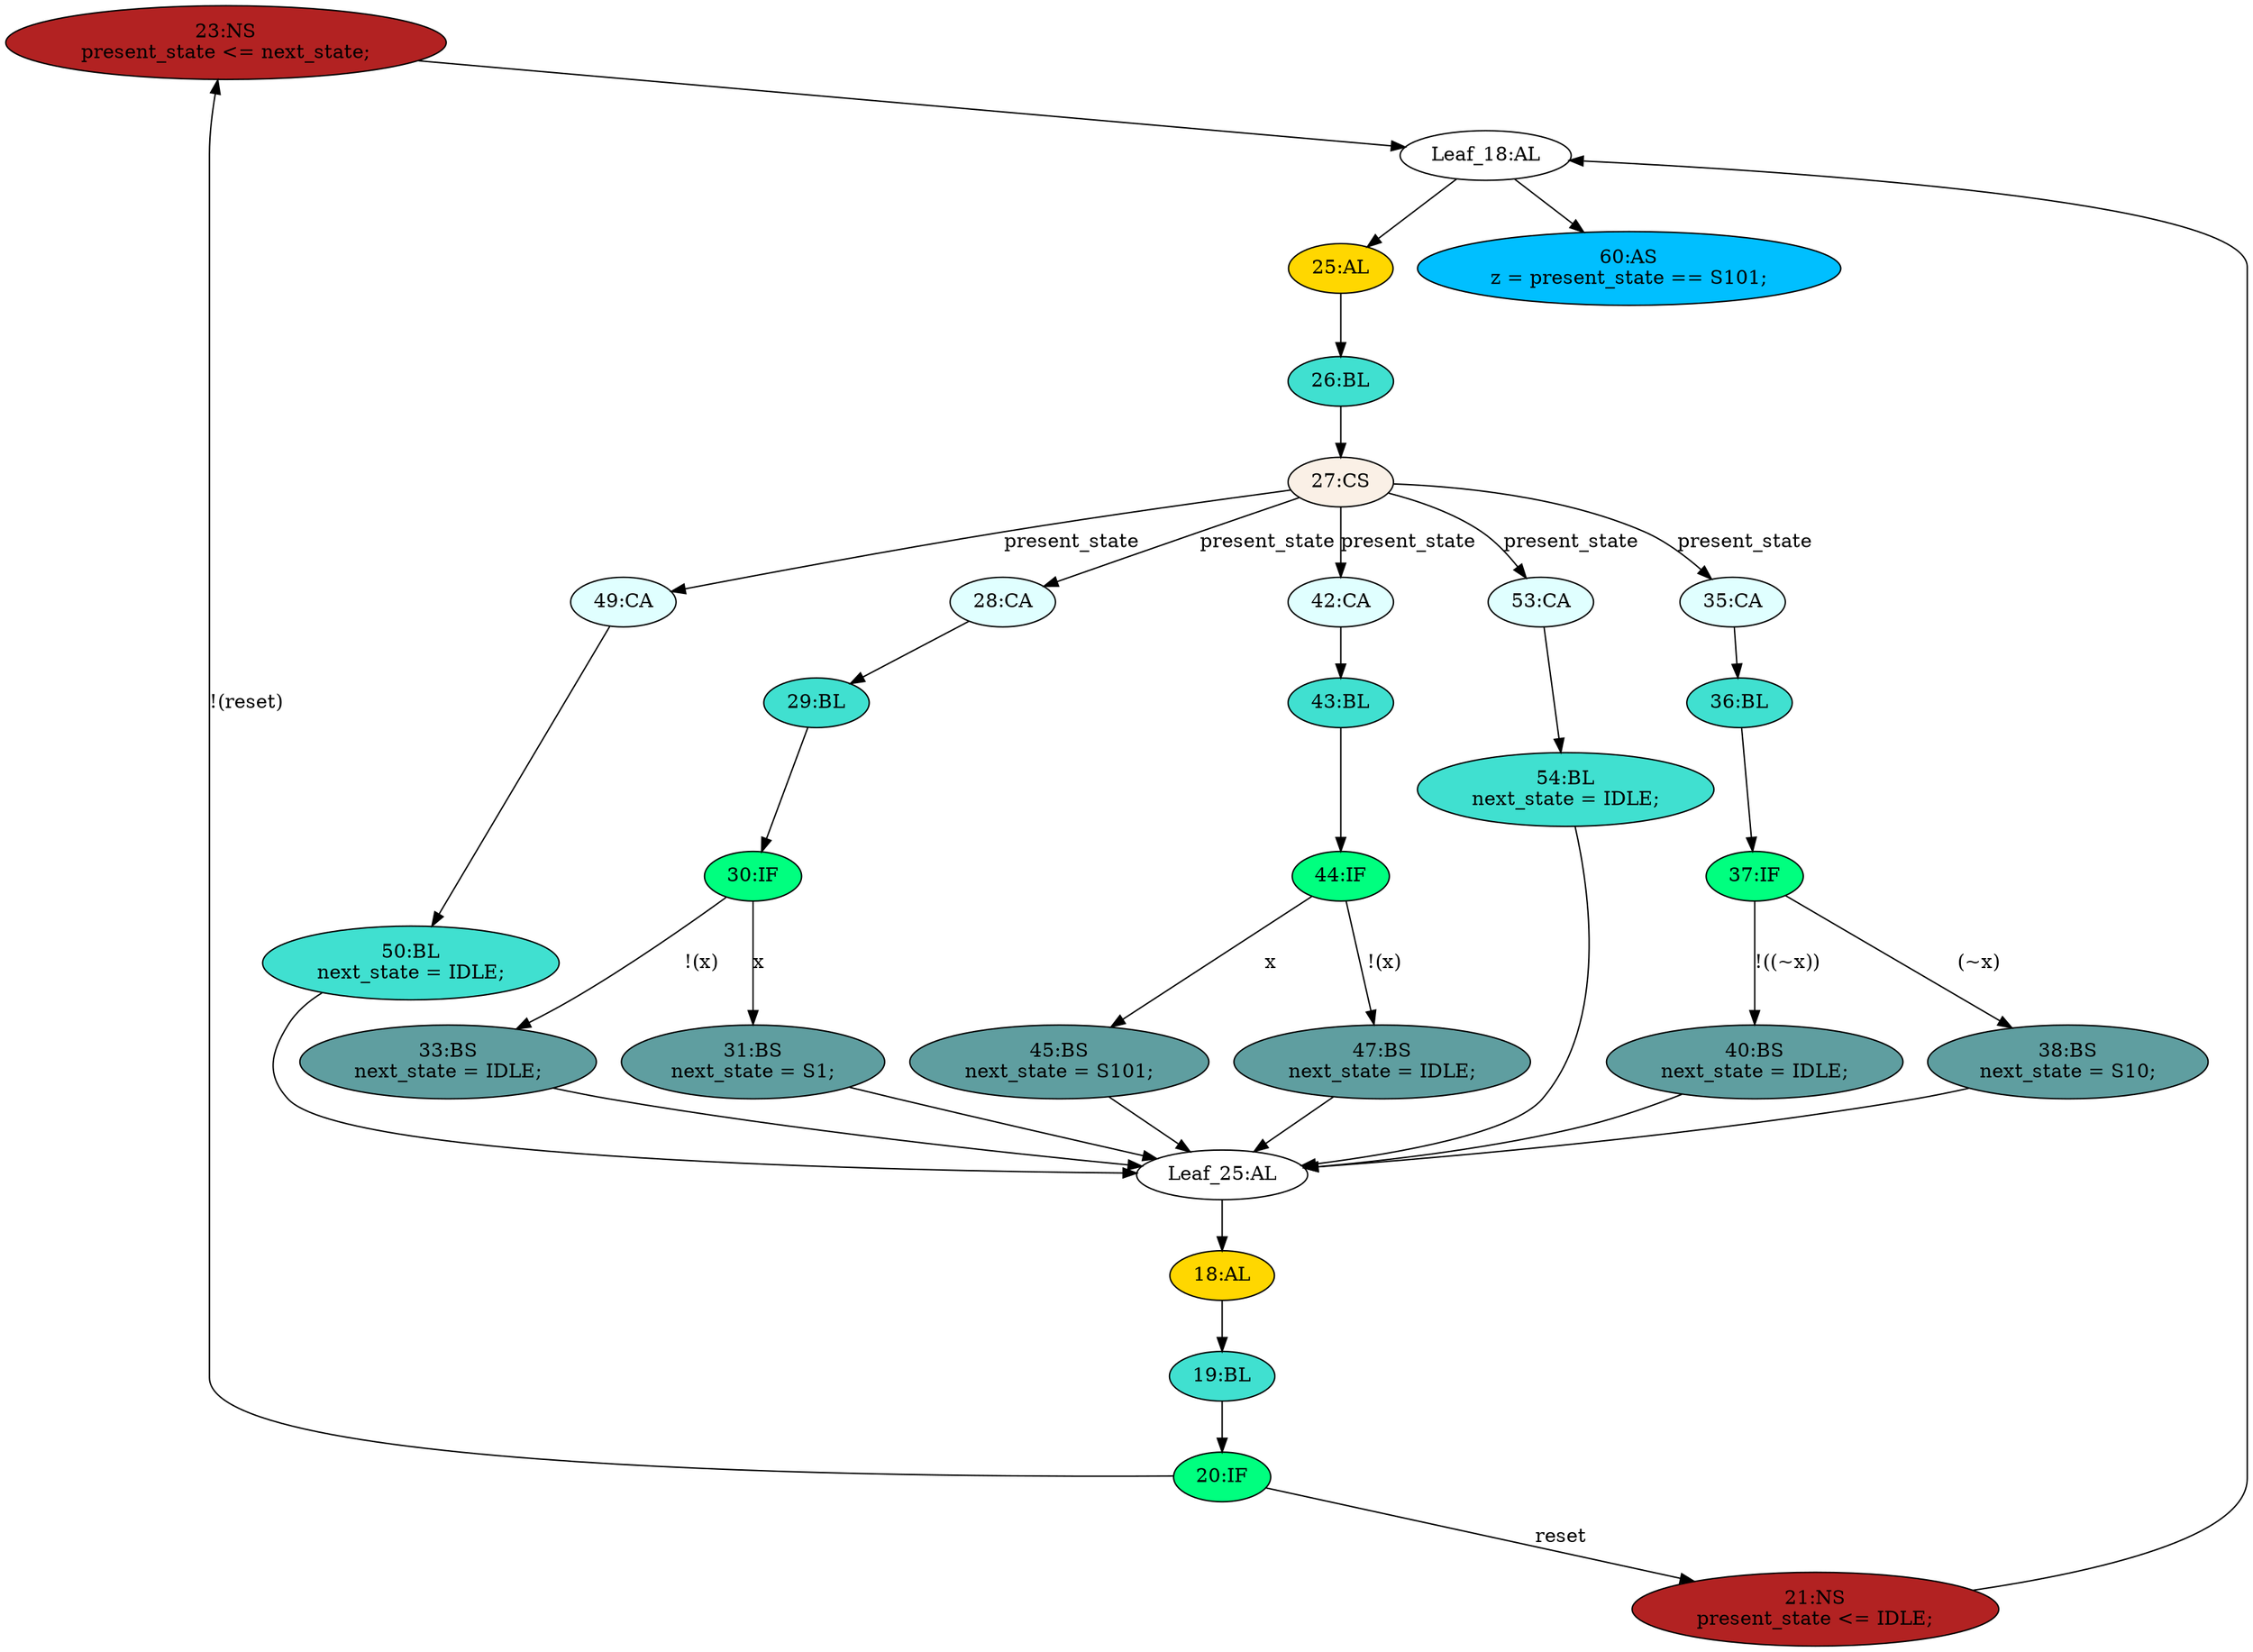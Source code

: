 strict digraph "compose( ,  )" {
	node [label="\N"];
	"23:NS"	[ast="<pyverilog.vparser.ast.NonblockingSubstitution object at 0x7fe5e45b2650>",
		fillcolor=firebrick,
		label="23:NS
present_state <= next_state;",
		statements="[<pyverilog.vparser.ast.NonblockingSubstitution object at 0x7fe5e45b2650>]",
		style=filled,
		typ=NonblockingSubstitution];
	"Leaf_18:AL"	[def_var="['present_state']",
		label="Leaf_18:AL"];
	"23:NS" -> "Leaf_18:AL"	[cond="[]",
		lineno=None];
	"60:AS"	[ast="<pyverilog.vparser.ast.Assign object at 0x7fe5e4458850>",
		def_var="['z']",
		fillcolor=deepskyblue,
		label="60:AS
z = present_state == S101;",
		statements="[]",
		style=filled,
		typ=Assign,
		use_var="['present_state']"];
	"Leaf_18:AL" -> "60:AS";
	"25:AL"	[ast="<pyverilog.vparser.ast.Always object at 0x7fe5e45a7650>",
		clk_sens=False,
		fillcolor=gold,
		label="25:AL",
		sens="['present_state', 'x']",
		statements="[]",
		style=filled,
		typ=Always,
		use_var="['x', 'present_state']"];
	"Leaf_18:AL" -> "25:AL";
	"42:CA"	[ast="<pyverilog.vparser.ast.Case object at 0x7fe5e4458cd0>",
		fillcolor=lightcyan,
		label="42:CA",
		statements="[]",
		style=filled,
		typ=Case];
	"43:BL"	[ast="<pyverilog.vparser.ast.Block object at 0x7fe5e4458310>",
		fillcolor=turquoise,
		label="43:BL",
		statements="[]",
		style=filled,
		typ=Block];
	"42:CA" -> "43:BL"	[cond="[]",
		lineno=None];
	"38:BS"	[ast="<pyverilog.vparser.ast.BlockingSubstitution object at 0x7fe5e60e8ad0>",
		fillcolor=cadetblue,
		label="38:BS
next_state = S10;",
		statements="[<pyverilog.vparser.ast.BlockingSubstitution object at 0x7fe5e60e8ad0>]",
		style=filled,
		typ=BlockingSubstitution];
	"Leaf_25:AL"	[def_var="['next_state']",
		label="Leaf_25:AL"];
	"38:BS" -> "Leaf_25:AL"	[cond="[]",
		lineno=None];
	"27:CS"	[ast="<pyverilog.vparser.ast.CaseStatement object at 0x7fe5e4458550>",
		fillcolor=linen,
		label="27:CS",
		statements="[]",
		style=filled,
		typ=CaseStatement];
	"27:CS" -> "42:CA"	[cond="['present_state']",
		label=present_state,
		lineno=27];
	"53:CA"	[ast="<pyverilog.vparser.ast.Case object at 0x7fe5e4458450>",
		fillcolor=lightcyan,
		label="53:CA",
		statements="[]",
		style=filled,
		typ=Case];
	"27:CS" -> "53:CA"	[cond="['present_state']",
		label=present_state,
		lineno=27];
	"35:CA"	[ast="<pyverilog.vparser.ast.Case object at 0x7fe5e486ad90>",
		fillcolor=lightcyan,
		label="35:CA",
		statements="[]",
		style=filled,
		typ=Case];
	"27:CS" -> "35:CA"	[cond="['present_state']",
		label=present_state,
		lineno=27];
	"49:CA"	[ast="<pyverilog.vparser.ast.Case object at 0x7fe5e4458fd0>",
		fillcolor=lightcyan,
		label="49:CA",
		statements="[]",
		style=filled,
		typ=Case];
	"27:CS" -> "49:CA"	[cond="['present_state']",
		label=present_state,
		lineno=27];
	"28:CA"	[ast="<pyverilog.vparser.ast.Case object at 0x7fe5e45a7ad0>",
		fillcolor=lightcyan,
		label="28:CA",
		statements="[]",
		style=filled,
		typ=Case];
	"27:CS" -> "28:CA"	[cond="['present_state']",
		label=present_state,
		lineno=27];
	"54:BL"	[ast="<pyverilog.vparser.ast.Block object at 0x7fe5e4458710>",
		fillcolor=turquoise,
		label="54:BL
next_state = IDLE;",
		statements="[<pyverilog.vparser.ast.BlockingSubstitution object at 0x7fe5e4458490>]",
		style=filled,
		typ=Block];
	"54:BL" -> "Leaf_25:AL"	[cond="[]",
		lineno=None];
	"45:BS"	[ast="<pyverilog.vparser.ast.BlockingSubstitution object at 0x7fe5e4458990>",
		fillcolor=cadetblue,
		label="45:BS
next_state = S101;",
		statements="[<pyverilog.vparser.ast.BlockingSubstitution object at 0x7fe5e4458990>]",
		style=filled,
		typ=BlockingSubstitution];
	"45:BS" -> "Leaf_25:AL"	[cond="[]",
		lineno=None];
	"31:BS"	[ast="<pyverilog.vparser.ast.BlockingSubstitution object at 0x7fe5e49c1610>",
		fillcolor=cadetblue,
		label="31:BS
next_state = S1;",
		statements="[<pyverilog.vparser.ast.BlockingSubstitution object at 0x7fe5e49c1610>]",
		style=filled,
		typ=BlockingSubstitution];
	"31:BS" -> "Leaf_25:AL"	[cond="[]",
		lineno=None];
	"53:CA" -> "54:BL"	[cond="[]",
		lineno=None];
	"30:IF"	[ast="<pyverilog.vparser.ast.IfStatement object at 0x7fe5e45a7550>",
		fillcolor=springgreen,
		label="30:IF",
		statements="[]",
		style=filled,
		typ=IfStatement];
	"30:IF" -> "31:BS"	[cond="['x']",
		label=x,
		lineno=30];
	"33:BS"	[ast="<pyverilog.vparser.ast.BlockingSubstitution object at 0x7fe5e486a390>",
		fillcolor=cadetblue,
		label="33:BS
next_state = IDLE;",
		statements="[<pyverilog.vparser.ast.BlockingSubstitution object at 0x7fe5e486a390>]",
		style=filled,
		typ=BlockingSubstitution];
	"30:IF" -> "33:BS"	[cond="['x']",
		label="!(x)",
		lineno=30];
	"19:BL"	[ast="<pyverilog.vparser.ast.Block object at 0x7fe5e45a4210>",
		fillcolor=turquoise,
		label="19:BL",
		statements="[]",
		style=filled,
		typ=Block];
	"20:IF"	[ast="<pyverilog.vparser.ast.IfStatement object at 0x7fe5e45b2150>",
		fillcolor=springgreen,
		label="20:IF",
		statements="[]",
		style=filled,
		typ=IfStatement];
	"19:BL" -> "20:IF"	[cond="[]",
		lineno=None];
	"26:BL"	[ast="<pyverilog.vparser.ast.Block object at 0x7fe5e45a7e90>",
		fillcolor=turquoise,
		label="26:BL",
		statements="[]",
		style=filled,
		typ=Block];
	"26:BL" -> "27:CS"	[cond="[]",
		lineno=None];
	"44:IF"	[ast="<pyverilog.vparser.ast.IfStatement object at 0x7fe5e44584d0>",
		fillcolor=springgreen,
		label="44:IF",
		statements="[]",
		style=filled,
		typ=IfStatement];
	"44:IF" -> "45:BS"	[cond="['x']",
		label=x,
		lineno=44];
	"47:BS"	[ast="<pyverilog.vparser.ast.BlockingSubstitution object at 0x7fe5e4458950>",
		fillcolor=cadetblue,
		label="47:BS
next_state = IDLE;",
		statements="[<pyverilog.vparser.ast.BlockingSubstitution object at 0x7fe5e4458950>]",
		style=filled,
		typ=BlockingSubstitution];
	"44:IF" -> "47:BS"	[cond="['x']",
		label="!(x)",
		lineno=44];
	"36:BL"	[ast="<pyverilog.vparser.ast.Block object at 0x7fe5e486a250>",
		fillcolor=turquoise,
		label="36:BL",
		statements="[]",
		style=filled,
		typ=Block];
	"35:CA" -> "36:BL"	[cond="[]",
		lineno=None];
	"20:IF" -> "23:NS"	[cond="['reset']",
		label="!(reset)",
		lineno=20];
	"21:NS"	[ast="<pyverilog.vparser.ast.NonblockingSubstitution object at 0x7fe5e454ecd0>",
		fillcolor=firebrick,
		label="21:NS
present_state <= IDLE;",
		statements="[<pyverilog.vparser.ast.NonblockingSubstitution object at 0x7fe5e454ecd0>]",
		style=filled,
		typ=NonblockingSubstitution];
	"20:IF" -> "21:NS"	[cond="['reset']",
		label=reset,
		lineno=20];
	"37:IF"	[ast="<pyverilog.vparser.ast.IfStatement object at 0x7fe5e45c6550>",
		fillcolor=springgreen,
		label="37:IF",
		statements="[]",
		style=filled,
		typ=IfStatement];
	"36:BL" -> "37:IF"	[cond="[]",
		lineno=None];
	"33:BS" -> "Leaf_25:AL"	[cond="[]",
		lineno=None];
	"40:BS"	[ast="<pyverilog.vparser.ast.BlockingSubstitution object at 0x7fe5e4458d10>",
		fillcolor=cadetblue,
		label="40:BS
next_state = IDLE;",
		statements="[<pyverilog.vparser.ast.BlockingSubstitution object at 0x7fe5e4458d10>]",
		style=filled,
		typ=BlockingSubstitution];
	"40:BS" -> "Leaf_25:AL"	[cond="[]",
		lineno=None];
	"37:IF" -> "38:BS"	[cond="['x']",
		label="(~x)",
		lineno=37];
	"37:IF" -> "40:BS"	[cond="['x']",
		label="!((~x))",
		lineno=37];
	"47:BS" -> "Leaf_25:AL"	[cond="[]",
		lineno=None];
	"18:AL"	[ast="<pyverilog.vparser.ast.Always object at 0x7fe5e45a4e10>",
		clk_sens=True,
		fillcolor=gold,
		label="18:AL",
		sens="['clk']",
		statements="[]",
		style=filled,
		typ=Always,
		use_var="['reset', 'next_state']"];
	"18:AL" -> "19:BL"	[cond="[]",
		lineno=None];
	"25:AL" -> "26:BL"	[cond="[]",
		lineno=None];
	"Leaf_25:AL" -> "18:AL";
	"29:BL"	[ast="<pyverilog.vparser.ast.Block object at 0x7fe5e45a7150>",
		fillcolor=turquoise,
		label="29:BL",
		statements="[]",
		style=filled,
		typ=Block];
	"29:BL" -> "30:IF"	[cond="[]",
		lineno=None];
	"43:BL" -> "44:IF"	[cond="[]",
		lineno=None];
	"50:BL"	[ast="<pyverilog.vparser.ast.Block object at 0x7fe5e4458a90>",
		fillcolor=turquoise,
		label="50:BL
next_state = IDLE;",
		statements="[<pyverilog.vparser.ast.BlockingSubstitution object at 0x7fe5e4458ad0>]",
		style=filled,
		typ=Block];
	"49:CA" -> "50:BL"	[cond="[]",
		lineno=None];
	"50:BL" -> "Leaf_25:AL"	[cond="[]",
		lineno=None];
	"28:CA" -> "29:BL"	[cond="[]",
		lineno=None];
	"21:NS" -> "Leaf_18:AL"	[cond="[]",
		lineno=None];
}
